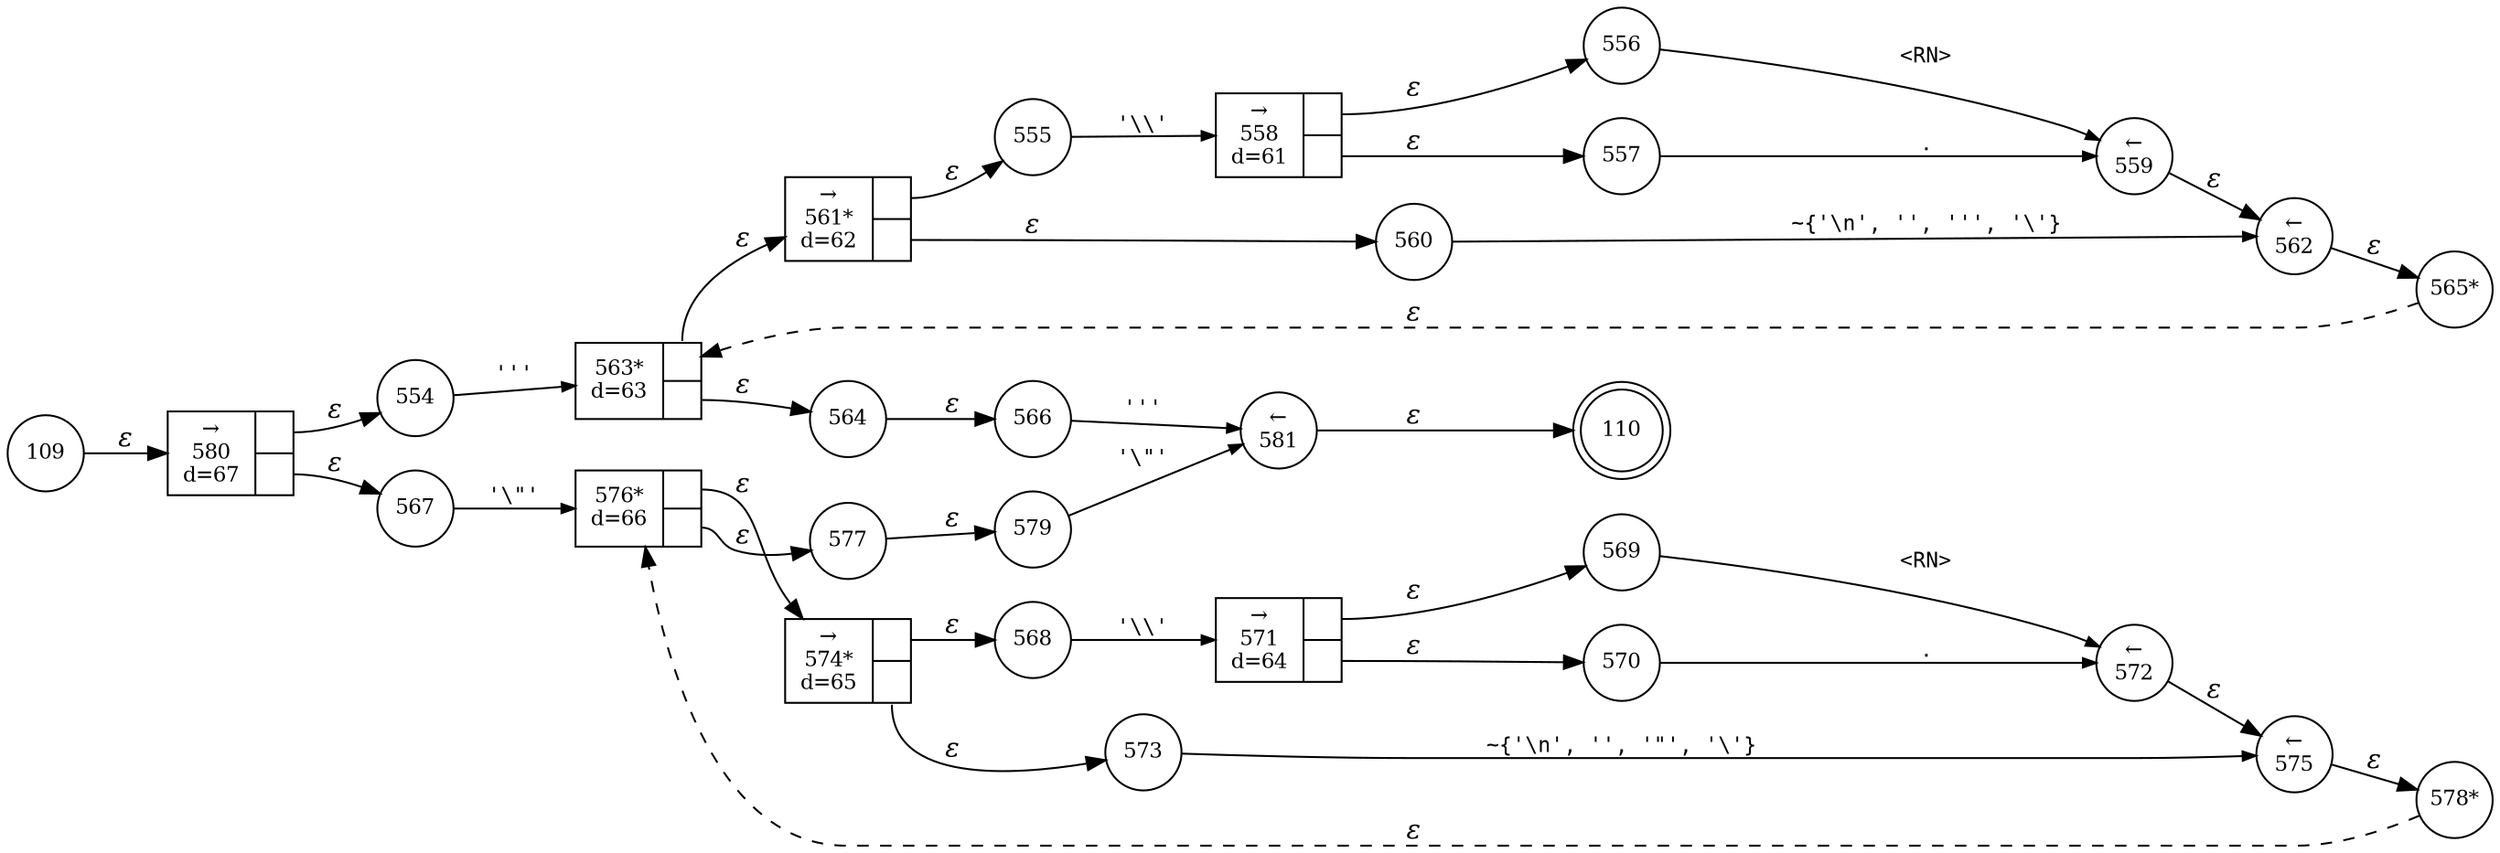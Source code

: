 digraph ATN {
rankdir=LR;
s110[fontsize=11, label="110", shape=doublecircle, fixedsize=true, width=.6];
s576[fontsize=11,label="{576*\nd=66|{<p0>|<p1>}}", shape=record, fixedsize=false, peripheries=1];
s577[fontsize=11,label="577", shape=circle, fixedsize=true, width=.55, peripheries=1];
s578[fontsize=11,label="578*", shape=circle, fixedsize=true, width=.55, peripheries=1];
s579[fontsize=11,label="579", shape=circle, fixedsize=true, width=.55, peripheries=1];
s580[fontsize=11,label="{&rarr;\n580\nd=67|{<p0>|<p1>}}", shape=record, fixedsize=false, peripheries=1];
s581[fontsize=11,label="&larr;\n581", shape=circle, fixedsize=true, width=.55, peripheries=1];
s554[fontsize=11,label="554", shape=circle, fixedsize=true, width=.55, peripheries=1];
s555[fontsize=11,label="555", shape=circle, fixedsize=true, width=.55, peripheries=1];
s556[fontsize=11,label="556", shape=circle, fixedsize=true, width=.55, peripheries=1];
s109[fontsize=11,label="109", shape=circle, fixedsize=true, width=.55, peripheries=1];
s557[fontsize=11,label="557", shape=circle, fixedsize=true, width=.55, peripheries=1];
s558[fontsize=11,label="{&rarr;\n558\nd=61|{<p0>|<p1>}}", shape=record, fixedsize=false, peripheries=1];
s559[fontsize=11,label="&larr;\n559", shape=circle, fixedsize=true, width=.55, peripheries=1];
s560[fontsize=11,label="560", shape=circle, fixedsize=true, width=.55, peripheries=1];
s561[fontsize=11,label="{&rarr;\n561*\nd=62|{<p0>|<p1>}}", shape=record, fixedsize=false, peripheries=1];
s562[fontsize=11,label="&larr;\n562", shape=circle, fixedsize=true, width=.55, peripheries=1];
s563[fontsize=11,label="{563*\nd=63|{<p0>|<p1>}}", shape=record, fixedsize=false, peripheries=1];
s564[fontsize=11,label="564", shape=circle, fixedsize=true, width=.55, peripheries=1];
s565[fontsize=11,label="565*", shape=circle, fixedsize=true, width=.55, peripheries=1];
s566[fontsize=11,label="566", shape=circle, fixedsize=true, width=.55, peripheries=1];
s567[fontsize=11,label="567", shape=circle, fixedsize=true, width=.55, peripheries=1];
s568[fontsize=11,label="568", shape=circle, fixedsize=true, width=.55, peripheries=1];
s569[fontsize=11,label="569", shape=circle, fixedsize=true, width=.55, peripheries=1];
s570[fontsize=11,label="570", shape=circle, fixedsize=true, width=.55, peripheries=1];
s571[fontsize=11,label="{&rarr;\n571\nd=64|{<p0>|<p1>}}", shape=record, fixedsize=false, peripheries=1];
s572[fontsize=11,label="&larr;\n572", shape=circle, fixedsize=true, width=.55, peripheries=1];
s573[fontsize=11,label="573", shape=circle, fixedsize=true, width=.55, peripheries=1];
s574[fontsize=11,label="{&rarr;\n574*\nd=65|{<p0>|<p1>}}", shape=record, fixedsize=false, peripheries=1];
s575[fontsize=11,label="&larr;\n575", shape=circle, fixedsize=true, width=.55, peripheries=1];
s109 -> s580 [fontname="Times-Italic", label="&epsilon;"];
s580:p0 -> s554 [fontname="Times-Italic", label="&epsilon;"];
s580:p1 -> s567 [fontname="Times-Italic", label="&epsilon;"];
s554 -> s563 [fontsize=11, fontname="Courier", arrowsize=.7, label = "'''", arrowhead = normal];
s567 -> s576 [fontsize=11, fontname="Courier", arrowsize=.7, label = "'\\\"'", arrowhead = normal];
s563:p0 -> s561 [fontname="Times-Italic", label="&epsilon;"];
s563:p1 -> s564 [fontname="Times-Italic", label="&epsilon;"];
s576:p0 -> s574 [fontname="Times-Italic", label="&epsilon;"];
s576:p1 -> s577 [fontname="Times-Italic", label="&epsilon;"];
s561:p0 -> s555 [fontname="Times-Italic", label="&epsilon;"];
s561:p1 -> s560 [fontname="Times-Italic", label="&epsilon;"];
s564 -> s566 [fontname="Times-Italic", label="&epsilon;"];
s574:p0 -> s568 [fontname="Times-Italic", label="&epsilon;"];
s574:p1 -> s573 [fontname="Times-Italic", label="&epsilon;"];
s577 -> s579 [fontname="Times-Italic", label="&epsilon;"];
s555 -> s558 [fontsize=11, fontname="Courier", arrowsize=.7, label = "'\\\\'", arrowhead = normal];
s560 -> s562 [fontsize=11, fontname="Courier", arrowsize=.7, label = "~{'\\n', '', ''', '\\'}", arrowhead = normal];
s566 -> s581 [fontsize=11, fontname="Courier", arrowsize=.7, label = "'''", arrowhead = normal];
s568 -> s571 [fontsize=11, fontname="Courier", arrowsize=.7, label = "'\\\\'", arrowhead = normal];
s573 -> s575 [fontsize=11, fontname="Courier", arrowsize=.7, label = "~{'\\n', '', '\"', '\\'}", arrowhead = normal];
s579 -> s581 [fontsize=11, fontname="Courier", arrowsize=.7, label = "'\\\"'", arrowhead = normal];
s558:p0 -> s556 [fontname="Times-Italic", label="&epsilon;"];
s558:p1 -> s557 [fontname="Times-Italic", label="&epsilon;"];
s562 -> s565 [fontname="Times-Italic", label="&epsilon;"];
s581 -> s110 [fontname="Times-Italic", label="&epsilon;"];
s571:p0 -> s569 [fontname="Times-Italic", label="&epsilon;"];
s571:p1 -> s570 [fontname="Times-Italic", label="&epsilon;"];
s575 -> s578 [fontname="Times-Italic", label="&epsilon;"];
s556 -> s559 [fontsize=11, fontname="Courier", arrowsize=.7, label = "<RN>", arrowhead = normal];
s557 -> s559 [fontsize=11, fontname="Courier", arrowsize=.7, label = ".", arrowhead = normal];
s565 -> s563 [fontname="Times-Italic", label="&epsilon;", style="dashed"];
s569 -> s572 [fontsize=11, fontname="Courier", arrowsize=.7, label = "<RN>", arrowhead = normal];
s570 -> s572 [fontsize=11, fontname="Courier", arrowsize=.7, label = ".", arrowhead = normal];
s578 -> s576 [fontname="Times-Italic", label="&epsilon;", style="dashed"];
s559 -> s562 [fontname="Times-Italic", label="&epsilon;"];
s572 -> s575 [fontname="Times-Italic", label="&epsilon;"];
}